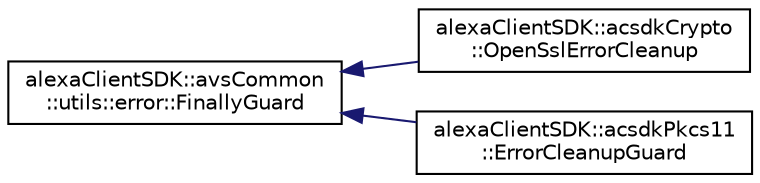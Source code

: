 digraph "Graphical Class Hierarchy"
{
  edge [fontname="Helvetica",fontsize="10",labelfontname="Helvetica",labelfontsize="10"];
  node [fontname="Helvetica",fontsize="10",shape=record];
  rankdir="LR";
  Node0 [label="alexaClientSDK::avsCommon\l::utils::error::FinallyGuard",height=0.2,width=0.4,color="black", fillcolor="white", style="filled",URL="$classalexa_client_s_d_k_1_1avs_common_1_1utils_1_1error_1_1_finally_guard.html"];
  Node0 -> Node1 [dir="back",color="midnightblue",fontsize="10",style="solid",fontname="Helvetica"];
  Node1 [label="alexaClientSDK::acsdkCrypto\l::OpenSslErrorCleanup",height=0.2,width=0.4,color="black", fillcolor="white", style="filled",URL="$classalexa_client_s_d_k_1_1acsdk_crypto_1_1_open_ssl_error_cleanup.html",tooltip="Helper class for handling OpenSSL errors. "];
  Node0 -> Node2 [dir="back",color="midnightblue",fontsize="10",style="solid",fontname="Helvetica"];
  Node2 [label="alexaClientSDK::acsdkPkcs11\l::ErrorCleanupGuard",height=0.2,width=0.4,color="black", fillcolor="white", style="filled",URL="$classalexa_client_s_d_k_1_1acsdk_pkcs11_1_1_error_cleanup_guard.html",tooltip="Error cleanup function on error. "];
}
